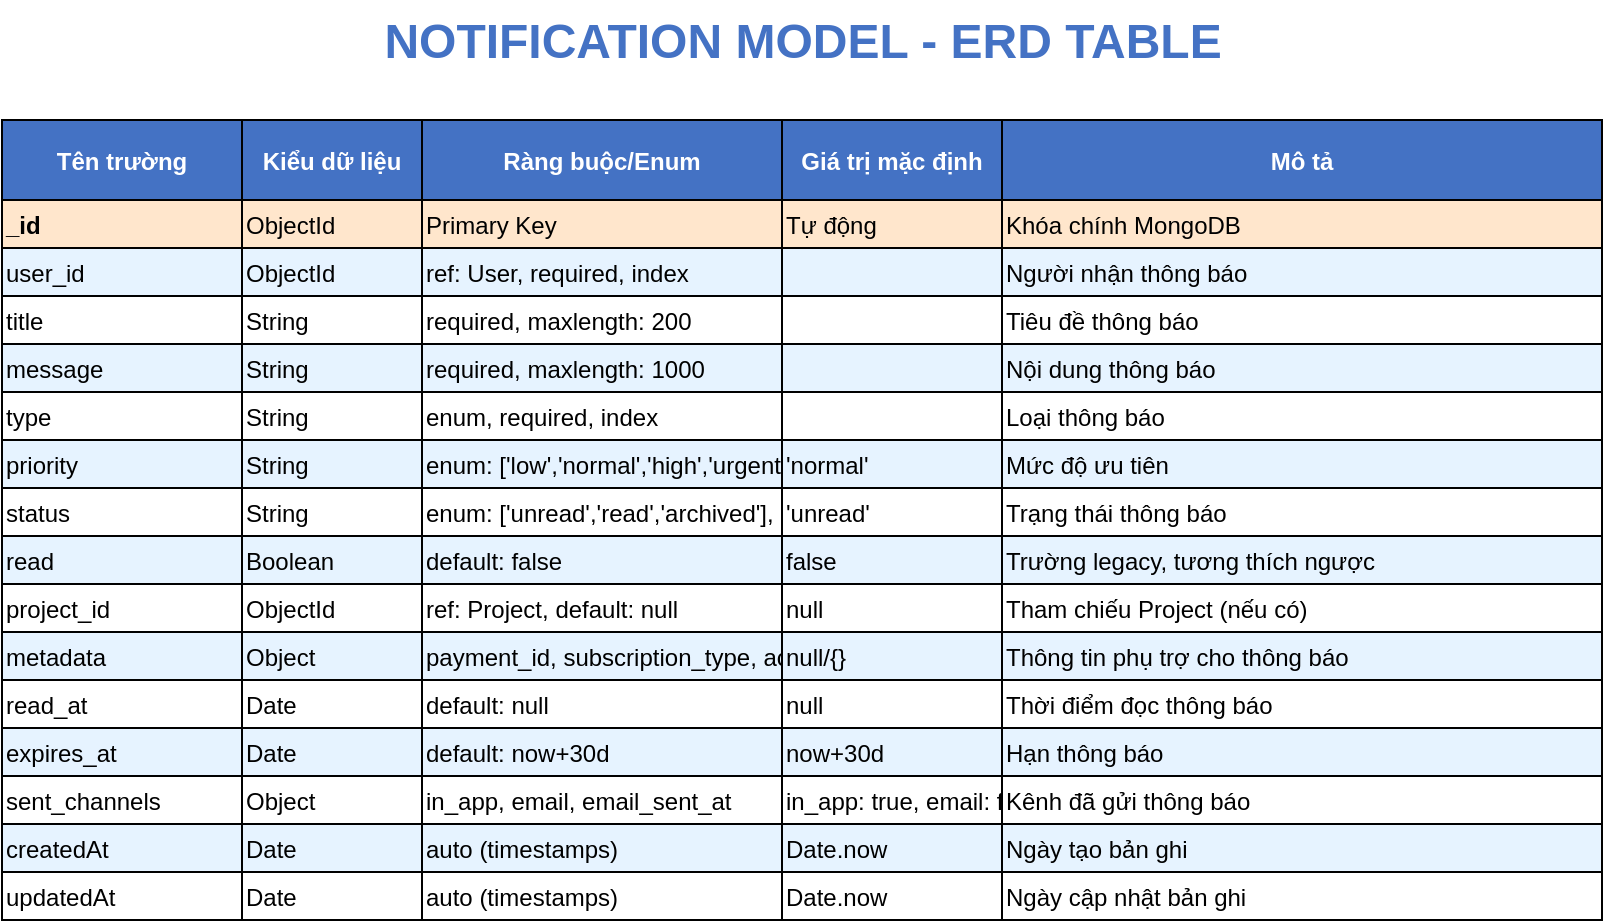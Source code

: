 <mxfile>
  <diagram name="Notification Model Table ERD" id="notification-model-table-erd">
    <mxGraphModel dx="692" dy="402" grid="1" gridSize="10" guides="1" tooltips="1" connect="1" arrows="1" fold="1" page="1" pageScale="1" pageWidth="900" pageHeight="470" math="0" shadow="0">
      <root>
        <mxCell id="0" />
        <mxCell id="1" parent="0" />
        <!-- Tiêu đề lớn -->
        <mxCell id="bigTitle" value="NOTIFICATION MODEL - ERD TABLE" style="text;html=1;strokeColor=none;fillColor=none;align=center;fontSize=24;fontStyle=1;fontColor=#4472C4;" parent="1" vertex="1">
          <mxGeometry x="50" y="20" width="800" height="50" as="geometry" />
        </mxCell>
        <!-- Bảng ERD -->
        <mxCell id="notificationTable" value="" style="shape=table;startSize=0;container=1;collapsible=0;childLayout=tableLayout;fixedRows=1;rowLines=0;fontStyle=1;align=center;resizeLast=1;strokeColor=#000000;fillColor=#ffffff;" parent="1" vertex="1">
          <mxGeometry x="50" y="80" width="800" height="340" as="geometry" />
        </mxCell>
        <!-- Header -->
        <mxCell id="header" value="" style="shape=tableRow;horizontal=0;fillColor=#4472C4;strokeColor=#000000;" parent="notificationTable" vertex="1">
          <mxGeometry width="800" height="40" as="geometry" />
        </mxCell>
        <mxCell id="h1" value="Tên trường" style="shape=partialRectangle;connectable=0;fillColor=#4472C4;align=center;fontStyle=1;fontSize=12;fontColor=#ffffff;" parent="header" vertex="1"><mxGeometry width="120" height="40" as="geometry" /></mxCell>
        <mxCell id="h2" value="Kiểu dữ liệu" style="shape=partialRectangle;connectable=0;fillColor=#4472C4;align=center;fontStyle=1;fontSize=12;fontColor=#ffffff;" parent="header" vertex="1"><mxGeometry x="120" width="90" height="40" as="geometry" /></mxCell>
        <mxCell id="h3" value="Ràng buộc/Enum" style="shape=partialRectangle;connectable=0;fillColor=#4472C4;align=center;fontStyle=1;fontSize=12;fontColor=#ffffff;" parent="header" vertex="1"><mxGeometry x="210" width="180" height="40" as="geometry" /></mxCell>
        <mxCell id="h4" value="Giá trị mặc định" style="shape=partialRectangle;connectable=0;fillColor=#4472C4;align=center;fontStyle=1;fontSize=12;fontColor=#ffffff;" parent="header" vertex="1"><mxGeometry x="390" width="110" height="40" as="geometry" /></mxCell>
        <mxCell id="h5" value="Mô tả" style="shape=partialRectangle;connectable=0;fillColor=#4472C4;align=center;fontStyle=1;fontSize=12;fontColor=#ffffff;" parent="header" vertex="1"><mxGeometry x="500" width="300" height="40" as="geometry" /></mxCell>
        <!-- Data Rows -->
        <mxCell id="row1" value="" style="shape=tableRow;horizontal=0;fillColor=#FFE6CC;strokeColor=#000000;" parent="notificationTable" vertex="1"><mxGeometry y="40" width="800" height="24" as="geometry" /></mxCell>
        <mxCell id="r1c1" value="_id" style="shape=partialRectangle;connectable=0;fillColor=#FFE6CC;align=left;fontStyle=1;" parent="row1" vertex="1"><mxGeometry width="120" height="24" as="geometry" /></mxCell>
        <mxCell id="r1c2" value="ObjectId" style="shape=partialRectangle;connectable=0;fillColor=#FFE6CC;align=left;" parent="row1" vertex="1"><mxGeometry x="120" width="90" height="24" as="geometry" /></mxCell>
        <mxCell id="r1c3" value="Primary Key" style="shape=partialRectangle;connectable=0;fillColor=#FFE6CC;align=left;" parent="row1" vertex="1"><mxGeometry x="210" width="180" height="24" as="geometry" /></mxCell>
        <mxCell id="r1c4" value="Tự động" style="shape=partialRectangle;connectable=0;fillColor=#FFE6CC;align=left;" parent="row1" vertex="1"><mxGeometry x="390" width="110" height="24" as="geometry" /></mxCell>
        <mxCell id="r1c5" value="Khóa chính MongoDB" style="shape=partialRectangle;connectable=0;fillColor=#FFE6CC;align=left;" parent="row1" vertex="1"><mxGeometry x="500" width="300" height="24" as="geometry" /></mxCell>
        <mxCell id="row2" value="" style="shape=tableRow;horizontal=0;fillColor=#E6F3FF;strokeColor=#000000;" parent="notificationTable" vertex="1"><mxGeometry y="64" width="800" height="24" as="geometry" /></mxCell>
        <mxCell id="r2c1" value="user_id" style="shape=partialRectangle;connectable=0;fillColor=#E6F3FF;align=left;" parent="row2" vertex="1"><mxGeometry width="120" height="24" as="geometry" /></mxCell>
        <mxCell id="r2c2" value="ObjectId" style="shape=partialRectangle;connectable=0;fillColor=#E6F3FF;align=left;" parent="row2" vertex="1"><mxGeometry x="120" width="90" height="24" as="geometry" /></mxCell>
        <mxCell id="r2c3" value="ref: User, required, index" style="shape=partialRectangle;connectable=0;fillColor=#E6F3FF;align=left;" parent="row2" vertex="1"><mxGeometry x="210" width="180" height="24" as="geometry" /></mxCell>
        <mxCell id="r2c4" value="" style="shape=partialRectangle;connectable=0;fillColor=#E6F3FF;align=left;" parent="row2" vertex="1"><mxGeometry x="390" width="110" height="24" as="geometry" /></mxCell>
        <mxCell id="r2c5" value="Người nhận thông báo" style="shape=partialRectangle;connectable=0;fillColor=#E6F3FF;align=left;" parent="row2" vertex="1"><mxGeometry x="500" width="300" height="24" as="geometry" /></mxCell>
        <mxCell id="row3" value="" style="shape=tableRow;horizontal=0;fillColor=#ffffff;strokeColor=#000000;" parent="notificationTable" vertex="1"><mxGeometry y="88" width="800" height="24" as="geometry" /></mxCell>
        <mxCell id="r3c1" value="title" style="shape=partialRectangle;connectable=0;fillColor=#ffffff;align=left;" parent="row3" vertex="1"><mxGeometry width="120" height="24" as="geometry" /></mxCell>
        <mxCell id="r3c2" value="String" style="shape=partialRectangle;connectable=0;fillColor=#ffffff;align=left;" parent="row3" vertex="1"><mxGeometry x="120" width="90" height="24" as="geometry" /></mxCell>
        <mxCell id="r3c3" value="required, maxlength: 200" style="shape=partialRectangle;connectable=0;fillColor=#ffffff;align=left;" parent="row3" vertex="1"><mxGeometry x="210" width="180" height="24" as="geometry" /></mxCell>
        <mxCell id="r3c4" value="" style="shape=partialRectangle;connectable=0;fillColor=#ffffff;align=left;" parent="row3" vertex="1"><mxGeometry x="390" width="110" height="24" as="geometry" /></mxCell>
        <mxCell id="r3c5" value="Tiêu đề thông báo" style="shape=partialRectangle;connectable=0;fillColor=#ffffff;align=left;" parent="row3" vertex="1"><mxGeometry x="500" width="300" height="24" as="geometry" /></mxCell>
        <mxCell id="row4" value="" style="shape=tableRow;horizontal=0;fillColor=#E6F3FF;strokeColor=#000000;" parent="notificationTable" vertex="1"><mxGeometry y="112" width="800" height="24" as="geometry" /></mxCell>
        <mxCell id="r4c1" value="message" style="shape=partialRectangle;connectable=0;fillColor=#E6F3FF;align=left;" parent="row4" vertex="1"><mxGeometry width="120" height="24" as="geometry" /></mxCell>
        <mxCell id="r4c2" value="String" style="shape=partialRectangle;connectable=0;fillColor=#E6F3FF;align=left;" parent="row4" vertex="1"><mxGeometry x="120" width="90" height="24" as="geometry" /></mxCell>
        <mxCell id="r4c3" value="required, maxlength: 1000" style="shape=partialRectangle;connectable=0;fillColor=#E6F3FF;align=left;" parent="row4" vertex="1"><mxGeometry x="210" width="180" height="24" as="geometry" /></mxCell>
        <mxCell id="r4c4" value="" style="shape=partialRectangle;connectable=0;fillColor=#E6F3FF;align=left;" parent="row4" vertex="1"><mxGeometry x="390" width="110" height="24" as="geometry" /></mxCell>
        <mxCell id="r4c5" value="Nội dung thông báo" style="shape=partialRectangle;connectable=0;fillColor=#E6F3FF;align=left;" parent="row4" vertex="1"><mxGeometry x="500" width="300" height="24" as="geometry" /></mxCell>
        <mxCell id="row5" value="" style="shape=tableRow;horizontal=0;fillColor=#ffffff;strokeColor=#000000;" parent="notificationTable" vertex="1"><mxGeometry y="136" width="800" height="24" as="geometry" /></mxCell>
        <mxCell id="r5c1" value="type" style="shape=partialRectangle;connectable=0;fillColor=#ffffff;align=left;" parent="row5" vertex="1"><mxGeometry width="120" height="24" as="geometry" /></mxCell>
        <mxCell id="r5c2" value="String" style="shape=partialRectangle;connectable=0;fillColor=#ffffff;align=left;" parent="row5" vertex="1"><mxGeometry x="120" width="90" height="24" as="geometry" /></mxCell>
        <mxCell id="r5c3" value="enum, required, index" style="shape=partialRectangle;connectable=0;fillColor=#ffffff;align=left;" parent="row5" vertex="1"><mxGeometry x="210" width="180" height="24" as="geometry" /></mxCell>
        <mxCell id="r5c4" value="" style="shape=partialRectangle;connectable=0;fillColor=#ffffff;align=left;" parent="row5" vertex="1"><mxGeometry x="390" width="110" height="24" as="geometry" /></mxCell>
        <mxCell id="r5c5" value="Loại thông báo" style="shape=partialRectangle;connectable=0;fillColor=#ffffff;align=left;" parent="row5" vertex="1"><mxGeometry x="500" width="300" height="24" as="geometry" /></mxCell>
        <mxCell id="row6" value="" style="shape=tableRow;horizontal=0;fillColor=#E6F3FF;strokeColor=#000000;" parent="notificationTable" vertex="1"><mxGeometry y="160" width="800" height="24" as="geometry" /></mxCell>
        <mxCell id="r6c1" value="priority" style="shape=partialRectangle;connectable=0;fillColor=#E6F3FF;align=left;" parent="row6" vertex="1"><mxGeometry width="120" height="24" as="geometry" /></mxCell>
        <mxCell id="r6c2" value="String" style="shape=partialRectangle;connectable=0;fillColor=#E6F3FF;align=left;" parent="row6" vertex="1"><mxGeometry x="120" width="90" height="24" as="geometry" /></mxCell>
        <mxCell id="r6c3" value="enum: ['low','normal','high','urgent'], default: 'normal'" style="shape=partialRectangle;connectable=0;fillColor=#E6F3FF;align=left;" parent="row6" vertex="1"><mxGeometry x="210" width="180" height="24" as="geometry" /></mxCell>
        <mxCell id="r6c4" value="'normal'" style="shape=partialRectangle;connectable=0;fillColor=#E6F3FF;align=left;" parent="row6" vertex="1"><mxGeometry x="390" width="110" height="24" as="geometry" /></mxCell>
        <mxCell id="r6c5" value="Mức độ ưu tiên" style="shape=partialRectangle;connectable=0;fillColor=#E6F3FF;align=left;" parent="row6" vertex="1"><mxGeometry x="500" width="300" height="24" as="geometry" /></mxCell>
        <mxCell id="row7" value="" style="shape=tableRow;horizontal=0;fillColor=#ffffff;strokeColor=#000000;" parent="notificationTable" vertex="1"><mxGeometry y="184" width="800" height="24" as="geometry" /></mxCell>
        <mxCell id="r7c1" value="status" style="shape=partialRectangle;connectable=0;fillColor=#ffffff;align=left;" parent="row7" vertex="1"><mxGeometry width="120" height="24" as="geometry" /></mxCell>
        <mxCell id="r7c2" value="String" style="shape=partialRectangle;connectable=0;fillColor=#ffffff;align=left;" parent="row7" vertex="1"><mxGeometry x="120" width="90" height="24" as="geometry" /></mxCell>
        <mxCell id="r7c3" value="enum: ['unread','read','archived'], default: 'unread', index" style="shape=partialRectangle;connectable=0;fillColor=#ffffff;align=left;" parent="row7" vertex="1"><mxGeometry x="210" width="180" height="24" as="geometry" /></mxCell>
        <mxCell id="r7c4" value="'unread'" style="shape=partialRectangle;connectable=0;fillColor=#ffffff;align=left;" parent="row7" vertex="1"><mxGeometry x="390" width="110" height="24" as="geometry" /></mxCell>
        <mxCell id="r7c5" value="Trạng thái thông báo" style="shape=partialRectangle;connectable=0;fillColor=#ffffff;align=left;" parent="row7" vertex="1"><mxGeometry x="500" width="300" height="24" as="geometry" /></mxCell>
        <mxCell id="row8" value="" style="shape=tableRow;horizontal=0;fillColor=#E6F3FF;strokeColor=#000000;" parent="notificationTable" vertex="1"><mxGeometry y="208" width="800" height="24" as="geometry" /></mxCell>
        <mxCell id="r8c1" value="read" style="shape=partialRectangle;connectable=0;fillColor=#E6F3FF;align=left;" parent="row8" vertex="1"><mxGeometry width="120" height="24" as="geometry" /></mxCell>
        <mxCell id="r8c2" value="Boolean" style="shape=partialRectangle;connectable=0;fillColor=#E6F3FF;align=left;" parent="row8" vertex="1"><mxGeometry x="120" width="90" height="24" as="geometry" /></mxCell>
        <mxCell id="r8c3" value="default: false" style="shape=partialRectangle;connectable=0;fillColor=#E6F3FF;align=left;" parent="row8" vertex="1"><mxGeometry x="210" width="180" height="24" as="geometry" /></mxCell>
        <mxCell id="r8c4" value="false" style="shape=partialRectangle;connectable=0;fillColor=#E6F3FF;align=left;" parent="row8" vertex="1"><mxGeometry x="390" width="110" height="24" as="geometry" /></mxCell>
        <mxCell id="r8c5" value="Trường legacy, tương thích ngược" style="shape=partialRectangle;connectable=0;fillColor=#E6F3FF;align=left;" parent="row8" vertex="1"><mxGeometry x="500" width="300" height="24" as="geometry" /></mxCell>
        <mxCell id="row9" value="" style="shape=tableRow;horizontal=0;fillColor=#ffffff;strokeColor=#000000;" parent="notificationTable" vertex="1"><mxGeometry y="232" width="800" height="24" as="geometry" /></mxCell>
        <mxCell id="r9c1" value="project_id" style="shape=partialRectangle;connectable=0;fillColor=#ffffff;align=left;" parent="row9" vertex="1"><mxGeometry width="120" height="24" as="geometry" /></mxCell>
        <mxCell id="r9c2" value="ObjectId" style="shape=partialRectangle;connectable=0;fillColor=#ffffff;align=left;" parent="row9" vertex="1"><mxGeometry x="120" width="90" height="24" as="geometry" /></mxCell>
        <mxCell id="r9c3" value="ref: Project, default: null" style="shape=partialRectangle;connectable=0;fillColor=#ffffff;align=left;" parent="row9" vertex="1"><mxGeometry x="210" width="180" height="24" as="geometry" /></mxCell>
        <mxCell id="r9c4" value="null" style="shape=partialRectangle;connectable=0;fillColor=#ffffff;align=left;" parent="row9" vertex="1"><mxGeometry x="390" width="110" height="24" as="geometry" /></mxCell>
        <mxCell id="r9c5" value="Tham chiếu Project (nếu có)" style="shape=partialRectangle;connectable=0;fillColor=#ffffff;align=left;" parent="row9" vertex="1"><mxGeometry x="500" width="300" height="24" as="geometry" /></mxCell>
        <mxCell id="row10" value="" style="shape=tableRow;horizontal=0;fillColor=#E6F3FF;strokeColor=#000000;" parent="notificationTable" vertex="1"><mxGeometry y="256" width="800" height="24" as="geometry" /></mxCell>
        <mxCell id="r10c1" value="metadata" style="shape=partialRectangle;connectable=0;fillColor=#E6F3FF;align=left;" parent="row10" vertex="1"><mxGeometry width="120" height="24" as="geometry" /></mxCell>
        <mxCell id="r10c2" value="Object" style="shape=partialRectangle;connectable=0;fillColor=#E6F3FF;align=left;" parent="row10" vertex="1"><mxGeometry x="120" width="90" height="24" as="geometry" /></mxCell>
        <mxCell id="r10c3" value="payment_id, subscription_type, action_url, action_text, extra_data" style="shape=partialRectangle;connectable=0;fillColor=#E6F3FF;align=left;" parent="row10" vertex="1"><mxGeometry x="210" width="180" height="24" as="geometry" /></mxCell>
        <mxCell id="r10c4" value="null/{}" style="shape=partialRectangle;connectable=0;fillColor=#E6F3FF;align=left;" parent="row10" vertex="1"><mxGeometry x="390" width="110" height="24" as="geometry" /></mxCell>
        <mxCell id="r10c5" value="Thông tin phụ trợ cho thông báo" style="shape=partialRectangle;connectable=0;fillColor=#E6F3FF;align=left;" parent="row10" vertex="1"><mxGeometry x="500" width="300" height="24" as="geometry" /></mxCell>
        <mxCell id="row11" value="" style="shape=tableRow;horizontal=0;fillColor=#ffffff;strokeColor=#000000;" parent="notificationTable" vertex="1"><mxGeometry y="280" width="800" height="24" as="geometry" /></mxCell>
        <mxCell id="r11c1" value="read_at" style="shape=partialRectangle;connectable=0;fillColor=#ffffff;align=left;" parent="row11" vertex="1"><mxGeometry width="120" height="24" as="geometry" /></mxCell>
        <mxCell id="r11c2" value="Date" style="shape=partialRectangle;connectable=0;fillColor=#ffffff;align=left;" parent="row11" vertex="1"><mxGeometry x="120" width="90" height="24" as="geometry" /></mxCell>
        <mxCell id="r11c3" value="default: null" style="shape=partialRectangle;connectable=0;fillColor=#ffffff;align=left;" parent="row11" vertex="1"><mxGeometry x="210" width="180" height="24" as="geometry" /></mxCell>
        <mxCell id="r11c4" value="null" style="shape=partialRectangle;connectable=0;fillColor=#ffffff;align=left;" parent="row11" vertex="1"><mxGeometry x="390" width="110" height="24" as="geometry" /></mxCell>
        <mxCell id="r11c5" value="Thời điểm đọc thông báo" style="shape=partialRectangle;connectable=0;fillColor=#ffffff;align=left;" parent="row11" vertex="1"><mxGeometry x="500" width="300" height="24" as="geometry" /></mxCell>
        <mxCell id="row12" value="" style="shape=tableRow;horizontal=0;fillColor=#E6F3FF;strokeColor=#000000;" parent="notificationTable" vertex="1"><mxGeometry y="304" width="800" height="24" as="geometry" /></mxCell>
        <mxCell id="r12c1" value="expires_at" style="shape=partialRectangle;connectable=0;fillColor=#E6F3FF;align=left;" parent="row12" vertex="1"><mxGeometry width="120" height="24" as="geometry" /></mxCell>
        <mxCell id="r12c2" value="Date" style="shape=partialRectangle;connectable=0;fillColor=#E6F3FF;align=left;" parent="row12" vertex="1"><mxGeometry x="120" width="90" height="24" as="geometry" /></mxCell>
        <mxCell id="r12c3" value="default: now+30d" style="shape=partialRectangle;connectable=0;fillColor=#E6F3FF;align=left;" parent="row12" vertex="1"><mxGeometry x="210" width="180" height="24" as="geometry" /></mxCell>
        <mxCell id="r12c4" value="now+30d" style="shape=partialRectangle;connectable=0;fillColor=#E6F3FF;align=left;" parent="row12" vertex="1"><mxGeometry x="390" width="110" height="24" as="geometry" /></mxCell>
        <mxCell id="r12c5" value="Hạn thông báo" style="shape=partialRectangle;connectable=0;fillColor=#E6F3FF;align=left;" parent="row12" vertex="1"><mxGeometry x="500" width="300" height="24" as="geometry" /></mxCell>
        <mxCell id="row13" value="" style="shape=tableRow;horizontal=0;fillColor=#ffffff;strokeColor=#000000;" parent="notificationTable" vertex="1"><mxGeometry y="328" width="800" height="24" as="geometry" /></mxCell>
        <mxCell id="r13c1" value="sent_channels" style="shape=partialRectangle;connectable=0;fillColor=#ffffff;align=left;" parent="row13" vertex="1"><mxGeometry width="120" height="24" as="geometry" /></mxCell>
        <mxCell id="r13c2" value="Object" style="shape=partialRectangle;connectable=0;fillColor=#ffffff;align=left;" parent="row13" vertex="1"><mxGeometry x="120" width="90" height="24" as="geometry" /></mxCell>
        <mxCell id="r13c3" value="in_app, email, email_sent_at" style="shape=partialRectangle;connectable=0;fillColor=#ffffff;align=left;" parent="row13" vertex="1"><mxGeometry x="210" width="180" height="24" as="geometry" /></mxCell>
        <mxCell id="r13c4" value="in_app: true, email: false" style="shape=partialRectangle;connectable=0;fillColor=#ffffff;align=left;" parent="row13" vertex="1"><mxGeometry x="390" width="110" height="24" as="geometry" /></mxCell>
        <mxCell id="r13c5" value="Kênh đã gửi thông báo" style="shape=partialRectangle;connectable=0;fillColor=#ffffff;align=left;" parent="row13" vertex="1"><mxGeometry x="500" width="300" height="24" as="geometry" /></mxCell>
        <mxCell id="row14" value="" style="shape=tableRow;horizontal=0;fillColor=#E6F3FF;strokeColor=#000000;" parent="notificationTable" vertex="1"><mxGeometry y="352" width="800" height="24" as="geometry" /></mxCell>
        <mxCell id="r14c1" value="createdAt" style="shape=partialRectangle;connectable=0;fillColor=#E6F3FF;align=left;" parent="row14" vertex="1"><mxGeometry width="120" height="24" as="geometry" /></mxCell>
        <mxCell id="r14c2" value="Date" style="shape=partialRectangle;connectable=0;fillColor=#E6F3FF;align=left;" parent="row14" vertex="1"><mxGeometry x="120" width="90" height="24" as="geometry" /></mxCell>
        <mxCell id="r14c3" value="auto (timestamps)" style="shape=partialRectangle;connectable=0;fillColor=#E6F3FF;align=left;" parent="row14" vertex="1"><mxGeometry x="210" width="180" height="24" as="geometry" /></mxCell>
        <mxCell id="r14c4" value="Date.now" style="shape=partialRectangle;connectable=0;fillColor=#E6F3FF;align=left;" parent="row14" vertex="1"><mxGeometry x="390" width="110" height="24" as="geometry" /></mxCell>
        <mxCell id="r14c5" value="Ngày tạo bản ghi" style="shape=partialRectangle;connectable=0;fillColor=#E6F3FF;align=left;" parent="row14" vertex="1"><mxGeometry x="500" width="300" height="24" as="geometry" /></mxCell>
        <mxCell id="row15" value="" style="shape=tableRow;horizontal=0;fillColor=#ffffff;strokeColor=#000000;" parent="notificationTable" vertex="1"><mxGeometry y="376" width="800" height="24" as="geometry" /></mxCell>
        <mxCell id="r15c1" value="updatedAt" style="shape=partialRectangle;connectable=0;fillColor=#ffffff;align=left;" parent="row15" vertex="1"><mxGeometry width="120" height="24" as="geometry" /></mxCell>
        <mxCell id="r15c2" value="Date" style="shape=partialRectangle;connectable=0;fillColor=#ffffff;align=left;" parent="row15" vertex="1"><mxGeometry x="120" width="90" height="24" as="geometry" /></mxCell>
        <mxCell id="r15c3" value="auto (timestamps)" style="shape=partialRectangle;connectable=0;fillColor=#ffffff;align=left;" parent="row15" vertex="1"><mxGeometry x="210" width="180" height="24" as="geometry" /></mxCell>
        <mxCell id="r15c4" value="Date.now" style="shape=partialRectangle;connectable=0;fillColor=#ffffff;align=left;" parent="row15" vertex="1"><mxGeometry x="390" width="110" height="24" as="geometry" /></mxCell>
        <mxCell id="r15c5" value="Ngày cập nhật bản ghi" style="shape=partialRectangle;connectable=0;fillColor=#ffffff;align=left;" parent="row15" vertex="1"><mxGeometry x="500" width="300" height="24" as="geometry" /></mxCell>
      </root>
    </mxGraphModel>
  </diagram>
</mxfile>
